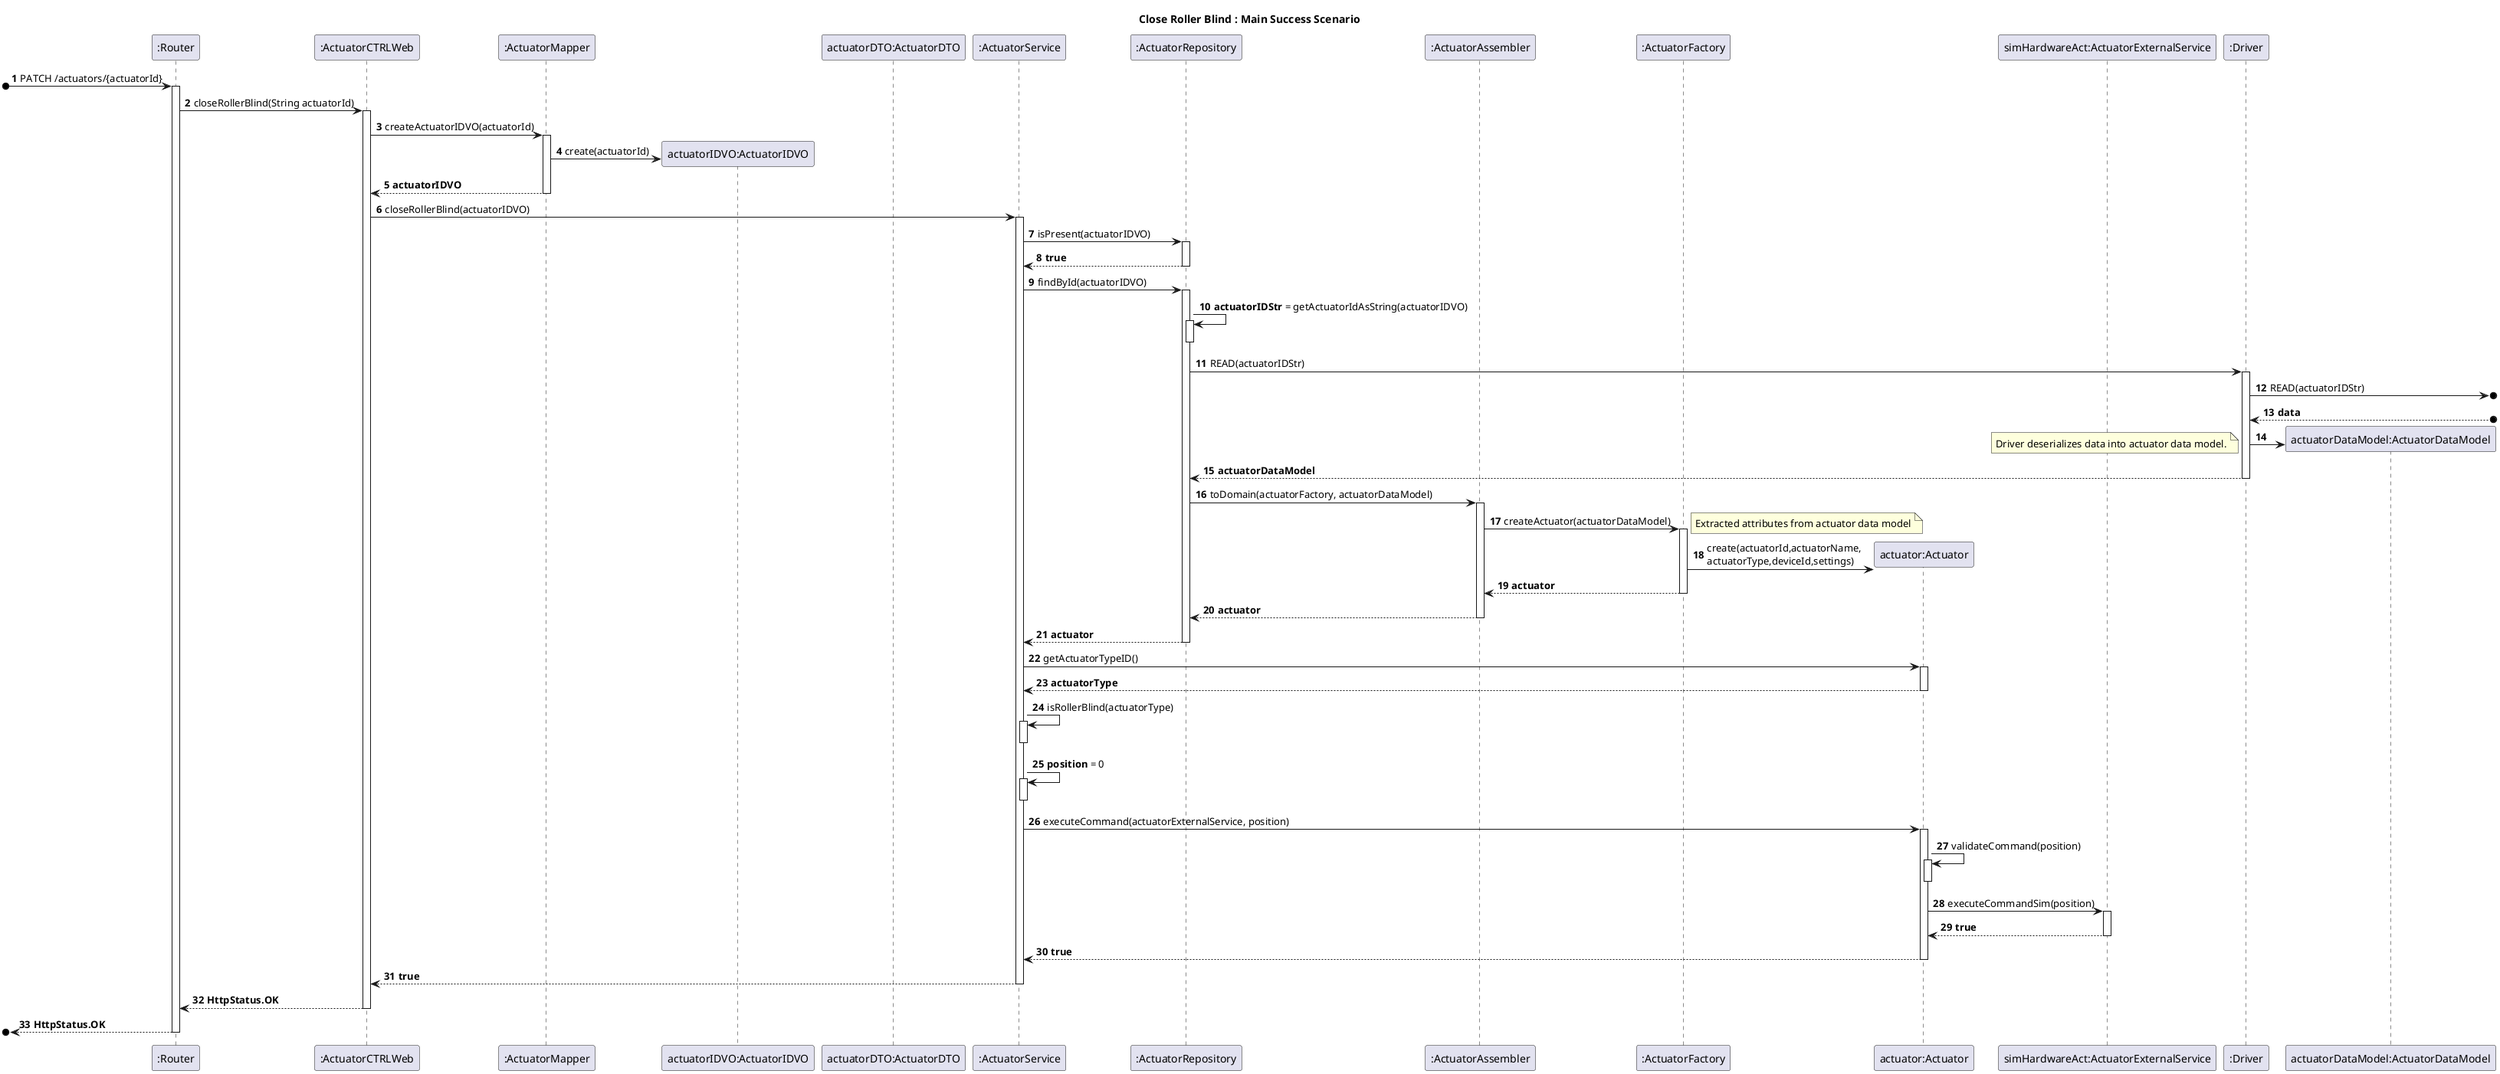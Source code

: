 @startuml

title Close Roller Blind : Main Success Scenario
autonumber

participant ":Router" as R
participant ":ActuatorCTRLWeb" as ACW
participant ":ActuatorMapper" as AM
participant "actuatorIDVO:ActuatorIDVO" as AID
participant "actuatorDTO:ActuatorDTO" as AD
participant ":ActuatorService" as AS
participant ":ActuatorRepository" as AR
participant ":ActuatorAssembler" as AA
participant ":ActuatorFactory" as AF
participant "actuator:Actuator" as A
participant "simHardwareAct:ActuatorExternalService" as AES
participant ":Driver" as D
participant "actuatorDataModel:ActuatorDataModel" as ADT

[o-> R : PATCH /actuators/{actuatorId}
activate R

R -> ACW : closeRollerBlind(String actuatorId)
activate ACW

ACW -> AM : createActuatorIDVO(actuatorId)
activate AM

AM -> AID** : create(actuatorId)

AM --> ACW : **actuatorIDVO**
deactivate AM

ACW -> AS : closeRollerBlind(actuatorIDVO)
activate AS

AS -> AR : isPresent(actuatorIDVO)
activate AR

AR --> AS : **true**
deactivate AR

AS -> AR : findById(actuatorIDVO)
activate AR

AR -> AR : **actuatorIDStr** = getActuatorIdAsString(actuatorIDVO)
activate AR
deactivate AR

AR -> D : READ(actuatorIDStr)
activate D

D ->o] : READ(actuatorIDStr)

D <--o] : **data**
D -> ADT** :

note left : Driver deserializes data into actuator data model.

D --> AR : **actuatorDataModel**
deactivate D

AR -> AA : toDomain(actuatorFactory, actuatorDataModel)
activate AA


AA -> AF : createActuator(actuatorDataModel)
activate AF

note right: Extracted attributes from actuator data model
AF -> A** : create(actuatorId,actuatorName,\nactuatorType,deviceId,settings)
AF--> AA : **actuator**
deactivate AF

AA --> AR : **actuator**
deactivate AA

AR --> AS : **actuator**
deactivate AR

AS -> A : getActuatorTypeID()
activate A

A --> AS : **actuatorType**
deactivate A

AS -> AS : isRollerBlind(actuatorType)
activate AS
deactivate AS

AS -> AS : **position** = 0
activate AS
deactivate AS

AS -> A : executeCommand(actuatorExternalService, position)
activate A

A -> A: validateCommand(position)
activate A
deactivate A

A -> AES : executeCommandSim(position)
activate AES
AES --> A : **true**
deactivate AES

A --> AS : **true**
deactivate A

AS --> ACW : **true**
deactivate AS

ACW --> R : **HttpStatus.OK**
deactivate ACW

[o<-- R : **HttpStatus.OK**
deactivate R

@enduml